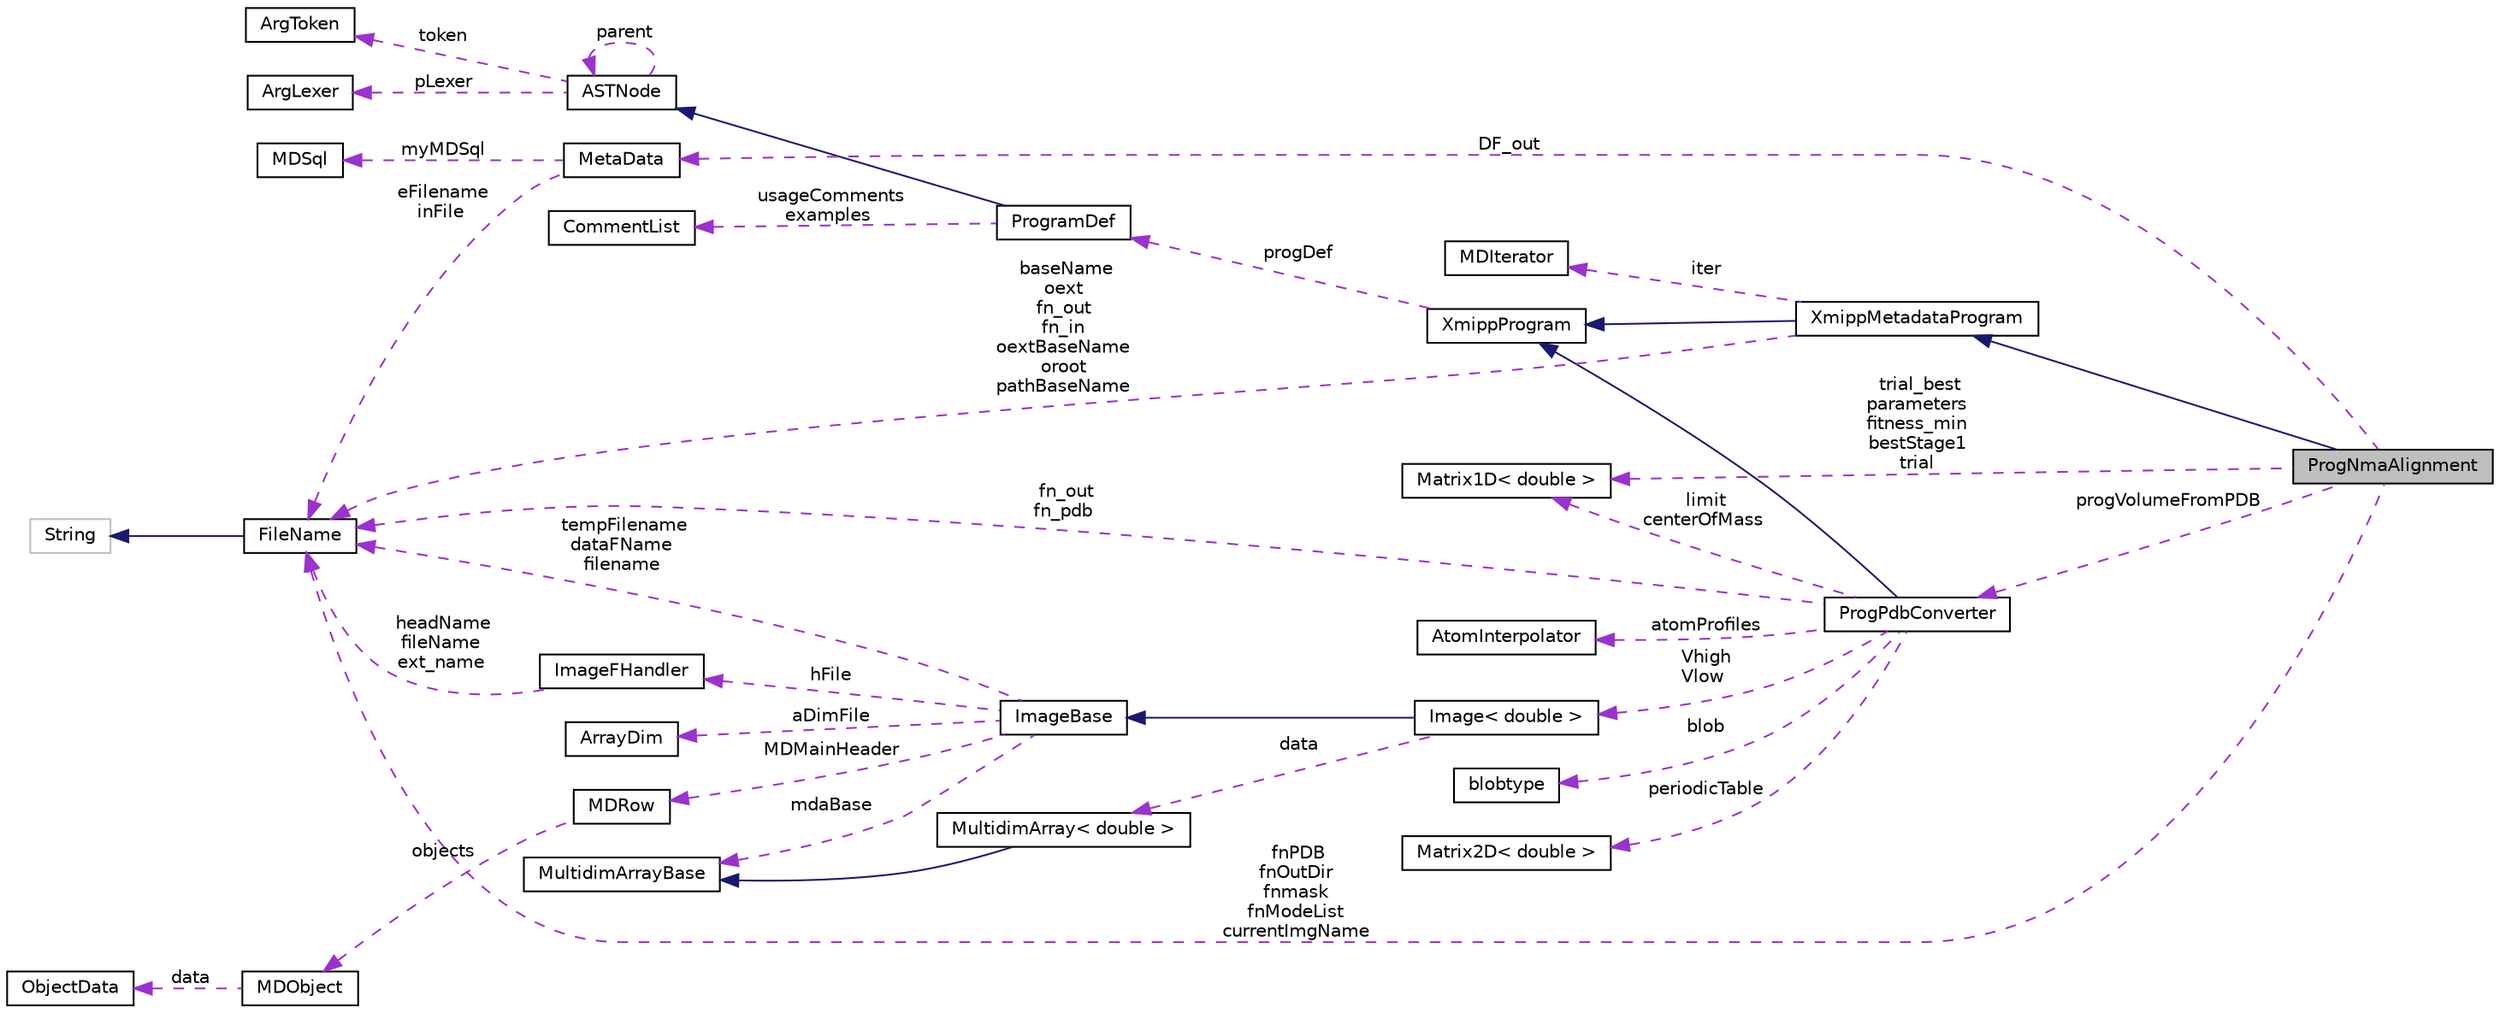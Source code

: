 digraph "ProgNmaAlignment"
{
  edge [fontname="Helvetica",fontsize="10",labelfontname="Helvetica",labelfontsize="10"];
  node [fontname="Helvetica",fontsize="10",shape=record];
  rankdir="LR";
  Node4 [label="ProgNmaAlignment",height=0.2,width=0.4,color="black", fillcolor="grey75", style="filled", fontcolor="black"];
  Node5 -> Node4 [dir="back",color="midnightblue",fontsize="10",style="solid",fontname="Helvetica"];
  Node5 [label="XmippMetadataProgram",height=0.2,width=0.4,color="black", fillcolor="white", style="filled",URL="$classXmippMetadataProgram.html"];
  Node6 -> Node5 [dir="back",color="midnightblue",fontsize="10",style="solid",fontname="Helvetica"];
  Node6 [label="XmippProgram",height=0.2,width=0.4,color="black", fillcolor="white", style="filled",URL="$classXmippProgram.html"];
  Node7 -> Node6 [dir="back",color="darkorchid3",fontsize="10",style="dashed",label=" progDef" ,fontname="Helvetica"];
  Node7 [label="ProgramDef",height=0.2,width=0.4,color="black", fillcolor="white", style="filled",URL="$classProgramDef.html"];
  Node8 -> Node7 [dir="back",color="midnightblue",fontsize="10",style="solid",fontname="Helvetica"];
  Node8 [label="ASTNode",height=0.2,width=0.4,color="black", fillcolor="white", style="filled",URL="$classASTNode.html"];
  Node9 -> Node8 [dir="back",color="darkorchid3",fontsize="10",style="dashed",label=" token" ,fontname="Helvetica"];
  Node9 [label="ArgToken",height=0.2,width=0.4,color="black", fillcolor="white", style="filled",URL="$classArgToken.html"];
  Node10 -> Node8 [dir="back",color="darkorchid3",fontsize="10",style="dashed",label=" pLexer" ,fontname="Helvetica"];
  Node10 [label="ArgLexer",height=0.2,width=0.4,color="black", fillcolor="white", style="filled",URL="$classArgLexer.html"];
  Node8 -> Node8 [dir="back",color="darkorchid3",fontsize="10",style="dashed",label=" parent" ,fontname="Helvetica"];
  Node11 -> Node7 [dir="back",color="darkorchid3",fontsize="10",style="dashed",label=" usageComments\nexamples" ,fontname="Helvetica"];
  Node11 [label="CommentList",height=0.2,width=0.4,color="black", fillcolor="white", style="filled",URL="$classCommentList.html"];
  Node12 -> Node5 [dir="back",color="darkorchid3",fontsize="10",style="dashed",label=" iter" ,fontname="Helvetica"];
  Node12 [label="MDIterator",height=0.2,width=0.4,color="black", fillcolor="white", style="filled",URL="$classMDIterator.html"];
  Node13 -> Node5 [dir="back",color="darkorchid3",fontsize="10",style="dashed",label=" baseName\noext\nfn_out\nfn_in\noextBaseName\noroot\npathBaseName" ,fontname="Helvetica"];
  Node13 [label="FileName",height=0.2,width=0.4,color="black", fillcolor="white", style="filled",URL="$classFileName.html"];
  Node14 -> Node13 [dir="back",color="midnightblue",fontsize="10",style="solid",fontname="Helvetica"];
  Node14 [label="String",height=0.2,width=0.4,color="grey75", fillcolor="white", style="filled"];
  Node15 -> Node4 [dir="back",color="darkorchid3",fontsize="10",style="dashed",label=" DF_out" ,fontname="Helvetica"];
  Node15 [label="MetaData",height=0.2,width=0.4,color="black", fillcolor="white", style="filled",URL="$classMetaData.html"];
  Node16 -> Node15 [dir="back",color="darkorchid3",fontsize="10",style="dashed",label=" myMDSql" ,fontname="Helvetica"];
  Node16 [label="MDSql",height=0.2,width=0.4,color="black", fillcolor="white", style="filled",URL="$classMDSql.html"];
  Node13 -> Node15 [dir="back",color="darkorchid3",fontsize="10",style="dashed",label=" eFilename\ninFile" ,fontname="Helvetica"];
  Node17 -> Node4 [dir="back",color="darkorchid3",fontsize="10",style="dashed",label=" trial_best\nparameters\nfitness_min\nbestStage1\ntrial" ,fontname="Helvetica"];
  Node17 [label="Matrix1D\< double \>",height=0.2,width=0.4,color="black", fillcolor="white", style="filled",URL="$classMatrix1D.html"];
  Node18 -> Node4 [dir="back",color="darkorchid3",fontsize="10",style="dashed",label=" progVolumeFromPDB" ,fontname="Helvetica"];
  Node18 [label="ProgPdbConverter",height=0.2,width=0.4,color="black", fillcolor="white", style="filled",URL="$classProgPdbConverter.html"];
  Node6 -> Node18 [dir="back",color="midnightblue",fontsize="10",style="solid",fontname="Helvetica"];
  Node19 -> Node18 [dir="back",color="darkorchid3",fontsize="10",style="dashed",label=" blob" ,fontname="Helvetica"];
  Node19 [label="blobtype",height=0.2,width=0.4,color="black", fillcolor="white", style="filled",URL="$structblobtype.html"];
  Node20 -> Node18 [dir="back",color="darkorchid3",fontsize="10",style="dashed",label=" periodicTable" ,fontname="Helvetica"];
  Node20 [label="Matrix2D\< double \>",height=0.2,width=0.4,color="black", fillcolor="white", style="filled",URL="$classMatrix2D.html"];
  Node21 -> Node18 [dir="back",color="darkorchid3",fontsize="10",style="dashed",label=" Vhigh\nVlow" ,fontname="Helvetica"];
  Node21 [label="Image\< double \>",height=0.2,width=0.4,color="black", fillcolor="white", style="filled",URL="$classImage.html"];
  Node22 -> Node21 [dir="back",color="midnightblue",fontsize="10",style="solid",fontname="Helvetica"];
  Node22 [label="ImageBase",height=0.2,width=0.4,color="black", fillcolor="white", style="filled",URL="$classImageBase.html",tooltip="Image base class. "];
  Node23 -> Node22 [dir="back",color="darkorchid3",fontsize="10",style="dashed",label=" mdaBase" ,fontname="Helvetica"];
  Node23 [label="MultidimArrayBase",height=0.2,width=0.4,color="black", fillcolor="white", style="filled",URL="$classMultidimArrayBase.html"];
  Node24 -> Node22 [dir="back",color="darkorchid3",fontsize="10",style="dashed",label=" hFile" ,fontname="Helvetica"];
  Node24 [label="ImageFHandler",height=0.2,width=0.4,color="black", fillcolor="white", style="filled",URL="$structImageFHandler.html"];
  Node13 -> Node24 [dir="back",color="darkorchid3",fontsize="10",style="dashed",label=" headName\nfileName\next_name" ,fontname="Helvetica"];
  Node25 -> Node22 [dir="back",color="darkorchid3",fontsize="10",style="dashed",label=" MDMainHeader" ,fontname="Helvetica"];
  Node25 [label="MDRow",height=0.2,width=0.4,color="black", fillcolor="white", style="filled",URL="$classMDRow.html"];
  Node26 -> Node25 [dir="back",color="darkorchid3",fontsize="10",style="dashed",label=" objects" ,fontname="Helvetica"];
  Node26 [label="MDObject",height=0.2,width=0.4,color="black", fillcolor="white", style="filled",URL="$classMDObject.html"];
  Node27 -> Node26 [dir="back",color="darkorchid3",fontsize="10",style="dashed",label=" data" ,fontname="Helvetica"];
  Node27 [label="ObjectData",height=0.2,width=0.4,color="black", fillcolor="white", style="filled",URL="$unionObjectData.html"];
  Node28 -> Node22 [dir="back",color="darkorchid3",fontsize="10",style="dashed",label=" aDimFile" ,fontname="Helvetica"];
  Node28 [label="ArrayDim",height=0.2,width=0.4,color="black", fillcolor="white", style="filled",URL="$structArrayDim.html"];
  Node13 -> Node22 [dir="back",color="darkorchid3",fontsize="10",style="dashed",label=" tempFilename\ndataFName\nfilename" ,fontname="Helvetica"];
  Node29 -> Node21 [dir="back",color="darkorchid3",fontsize="10",style="dashed",label=" data" ,fontname="Helvetica"];
  Node29 [label="MultidimArray\< double \>",height=0.2,width=0.4,color="black", fillcolor="white", style="filled",URL="$classMultidimArray.html"];
  Node23 -> Node29 [dir="back",color="midnightblue",fontsize="10",style="solid",fontname="Helvetica"];
  Node17 -> Node18 [dir="back",color="darkorchid3",fontsize="10",style="dashed",label=" limit\ncenterOfMass" ,fontname="Helvetica"];
  Node30 -> Node18 [dir="back",color="darkorchid3",fontsize="10",style="dashed",label=" atomProfiles" ,fontname="Helvetica"];
  Node30 [label="AtomInterpolator",height=0.2,width=0.4,color="black", fillcolor="white", style="filled",URL="$classAtomInterpolator.html"];
  Node13 -> Node18 [dir="back",color="darkorchid3",fontsize="10",style="dashed",label=" fn_out\nfn_pdb" ,fontname="Helvetica"];
  Node13 -> Node4 [dir="back",color="darkorchid3",fontsize="10",style="dashed",label=" fnPDB\nfnOutDir\nfnmask\nfnModeList\ncurrentImgName" ,fontname="Helvetica"];
}
